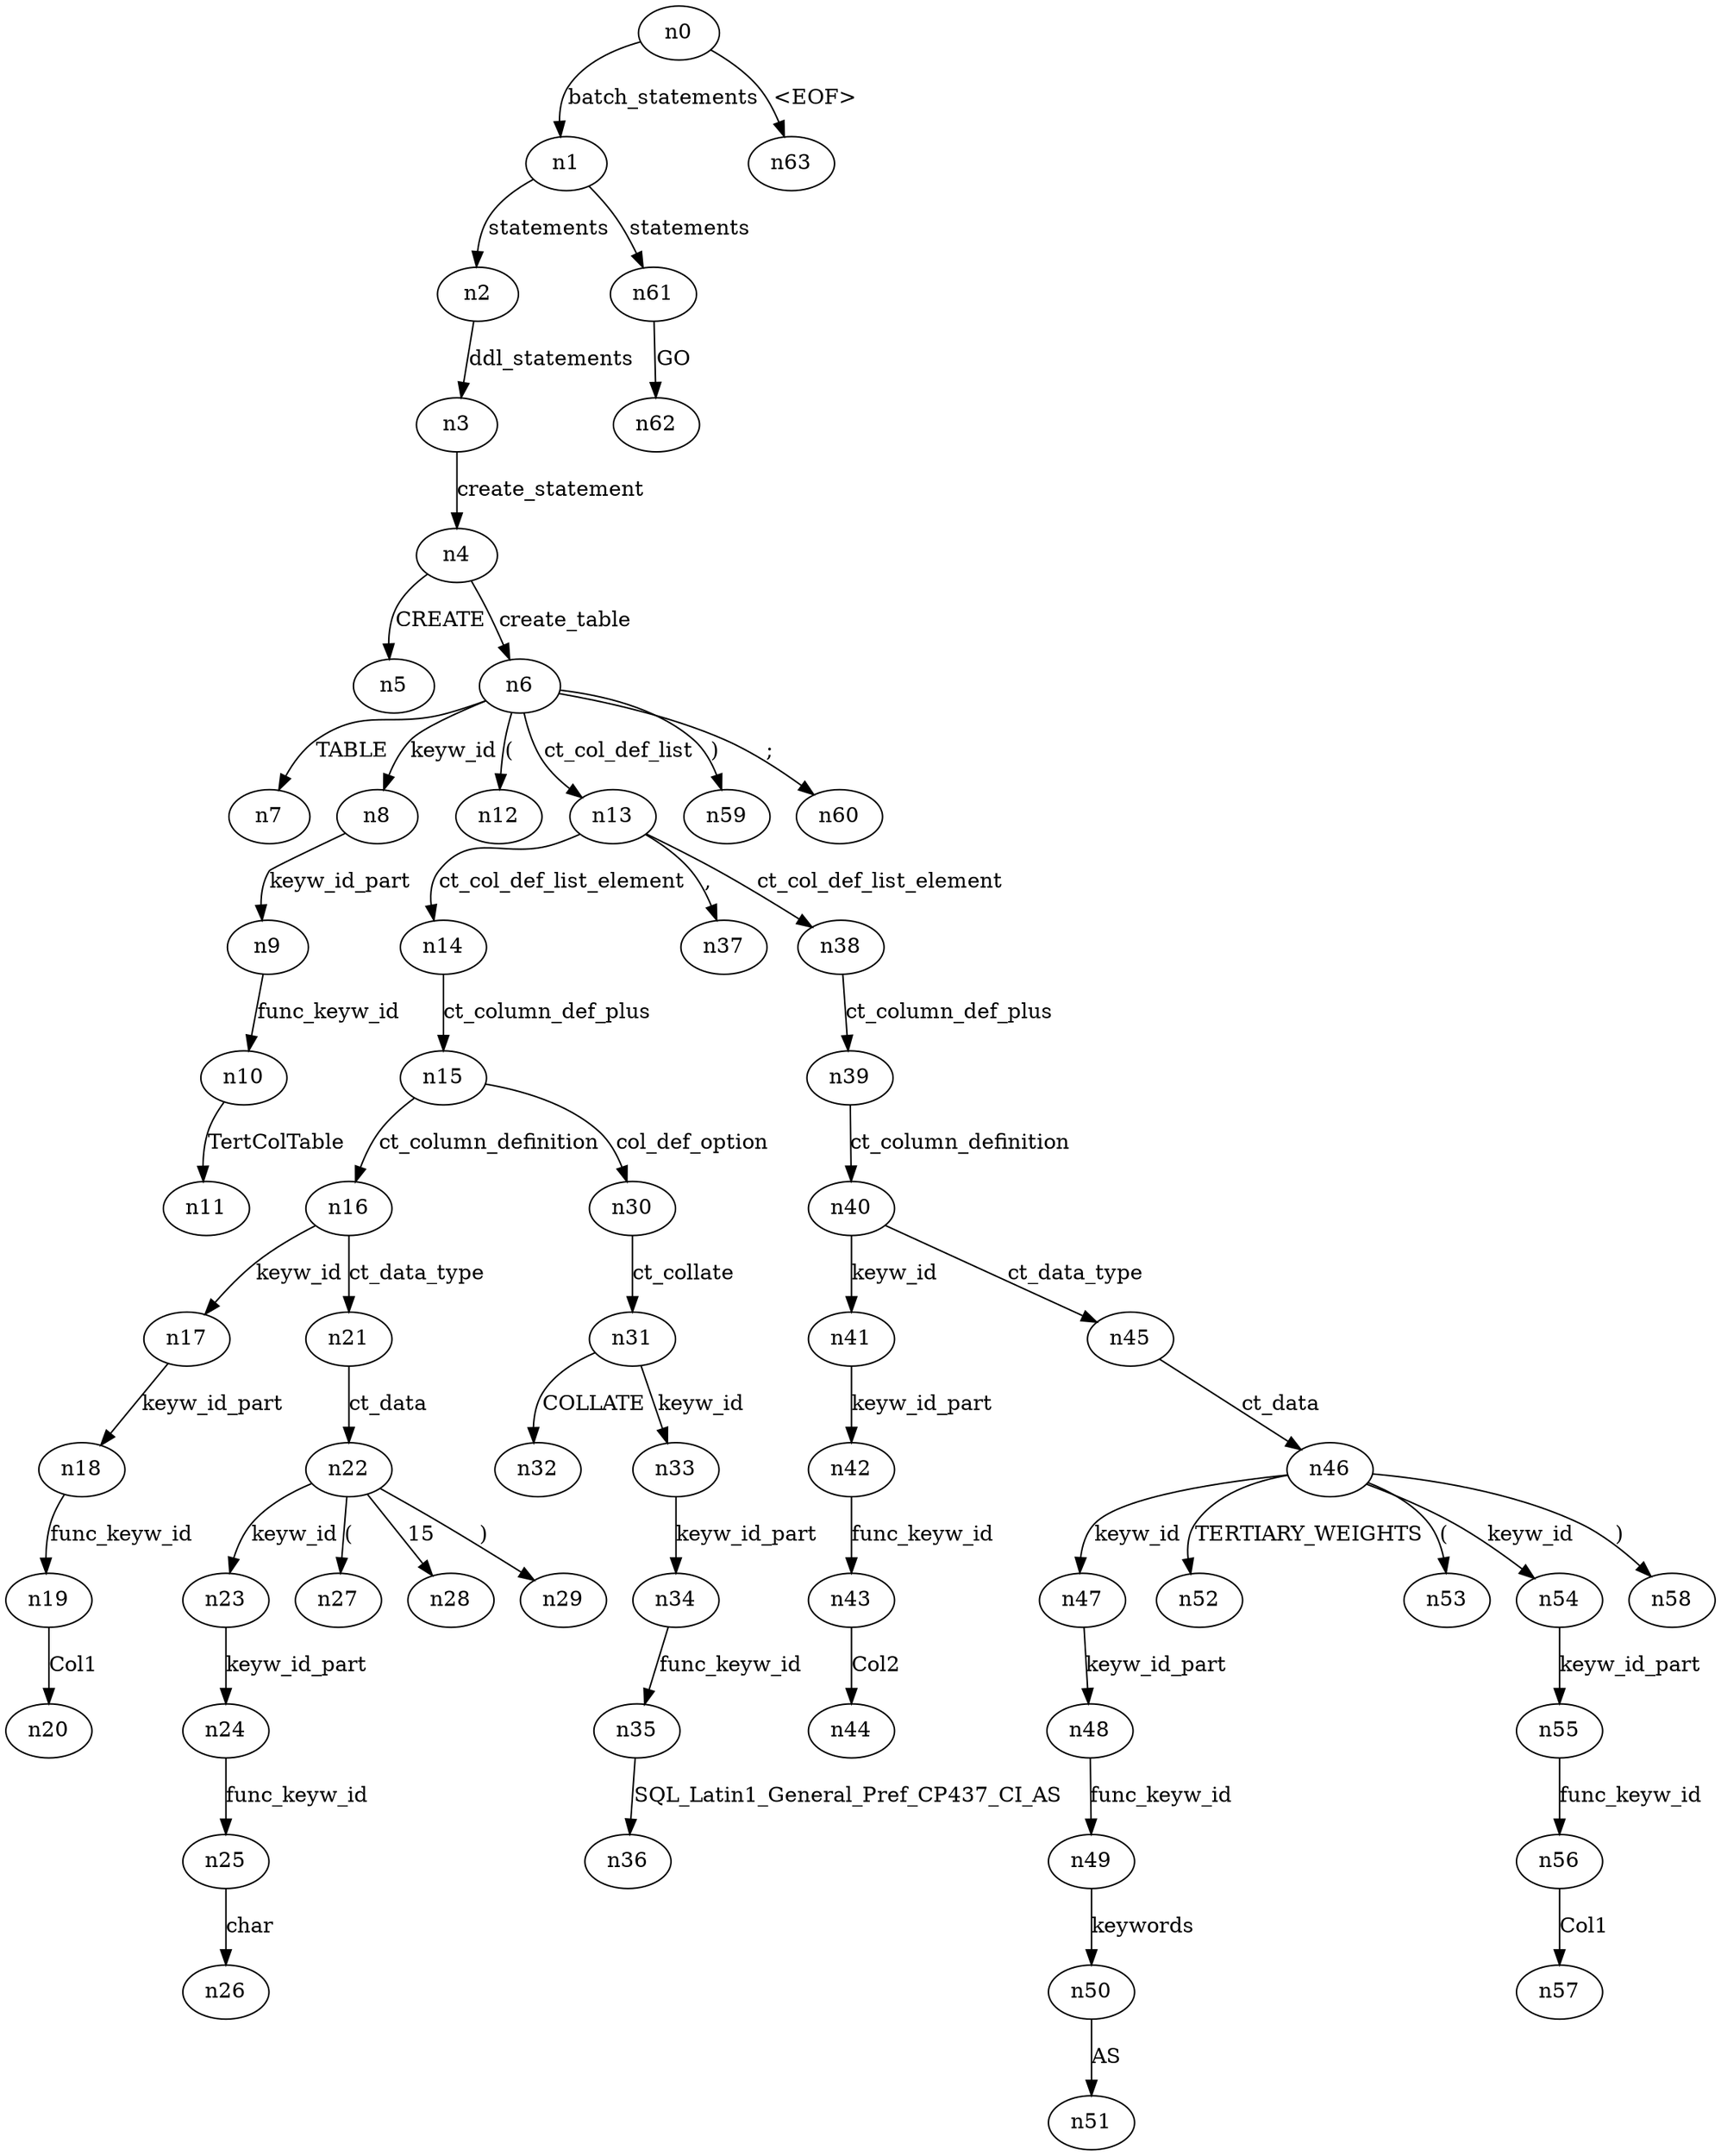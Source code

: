 digraph ParseTree {
  n0 -> n1 [label="batch_statements"];
  n1 -> n2 [label="statements"];
  n2 -> n3 [label="ddl_statements"];
  n3 -> n4 [label="create_statement"];
  n4 -> n5 [label="CREATE"];
  n4 -> n6 [label="create_table"];
  n6 -> n7 [label="TABLE"];
  n6 -> n8 [label="keyw_id"];
  n8 -> n9 [label="keyw_id_part"];
  n9 -> n10 [label="func_keyw_id"];
  n10 -> n11 [label="TertColTable"];
  n6 -> n12 [label="("];
  n6 -> n13 [label="ct_col_def_list"];
  n13 -> n14 [label="ct_col_def_list_element"];
  n14 -> n15 [label="ct_column_def_plus"];
  n15 -> n16 [label="ct_column_definition"];
  n16 -> n17 [label="keyw_id"];
  n17 -> n18 [label="keyw_id_part"];
  n18 -> n19 [label="func_keyw_id"];
  n19 -> n20 [label="Col1"];
  n16 -> n21 [label="ct_data_type"];
  n21 -> n22 [label="ct_data"];
  n22 -> n23 [label="keyw_id"];
  n23 -> n24 [label="keyw_id_part"];
  n24 -> n25 [label="func_keyw_id"];
  n25 -> n26 [label="char"];
  n22 -> n27 [label="("];
  n22 -> n28 [label="15"];
  n22 -> n29 [label=")"];
  n15 -> n30 [label="col_def_option"];
  n30 -> n31 [label="ct_collate"];
  n31 -> n32 [label="COLLATE"];
  n31 -> n33 [label="keyw_id"];
  n33 -> n34 [label="keyw_id_part"];
  n34 -> n35 [label="func_keyw_id"];
  n35 -> n36 [label="SQL_Latin1_General_Pref_CP437_CI_AS"];
  n13 -> n37 [label=","];
  n13 -> n38 [label="ct_col_def_list_element"];
  n38 -> n39 [label="ct_column_def_plus"];
  n39 -> n40 [label="ct_column_definition"];
  n40 -> n41 [label="keyw_id"];
  n41 -> n42 [label="keyw_id_part"];
  n42 -> n43 [label="func_keyw_id"];
  n43 -> n44 [label="Col2"];
  n40 -> n45 [label="ct_data_type"];
  n45 -> n46 [label="ct_data"];
  n46 -> n47 [label="keyw_id"];
  n47 -> n48 [label="keyw_id_part"];
  n48 -> n49 [label="func_keyw_id"];
  n49 -> n50 [label="keywords"];
  n50 -> n51 [label="AS"];
  n46 -> n52 [label="TERTIARY_WEIGHTS"];
  n46 -> n53 [label="("];
  n46 -> n54 [label="keyw_id"];
  n54 -> n55 [label="keyw_id_part"];
  n55 -> n56 [label="func_keyw_id"];
  n56 -> n57 [label="Col1"];
  n46 -> n58 [label=")"];
  n6 -> n59 [label=")"];
  n6 -> n60 [label=";"];
  n1 -> n61 [label="statements"];
  n61 -> n62 [label="GO"];
  n0 -> n63 [label="<EOF>"];
}